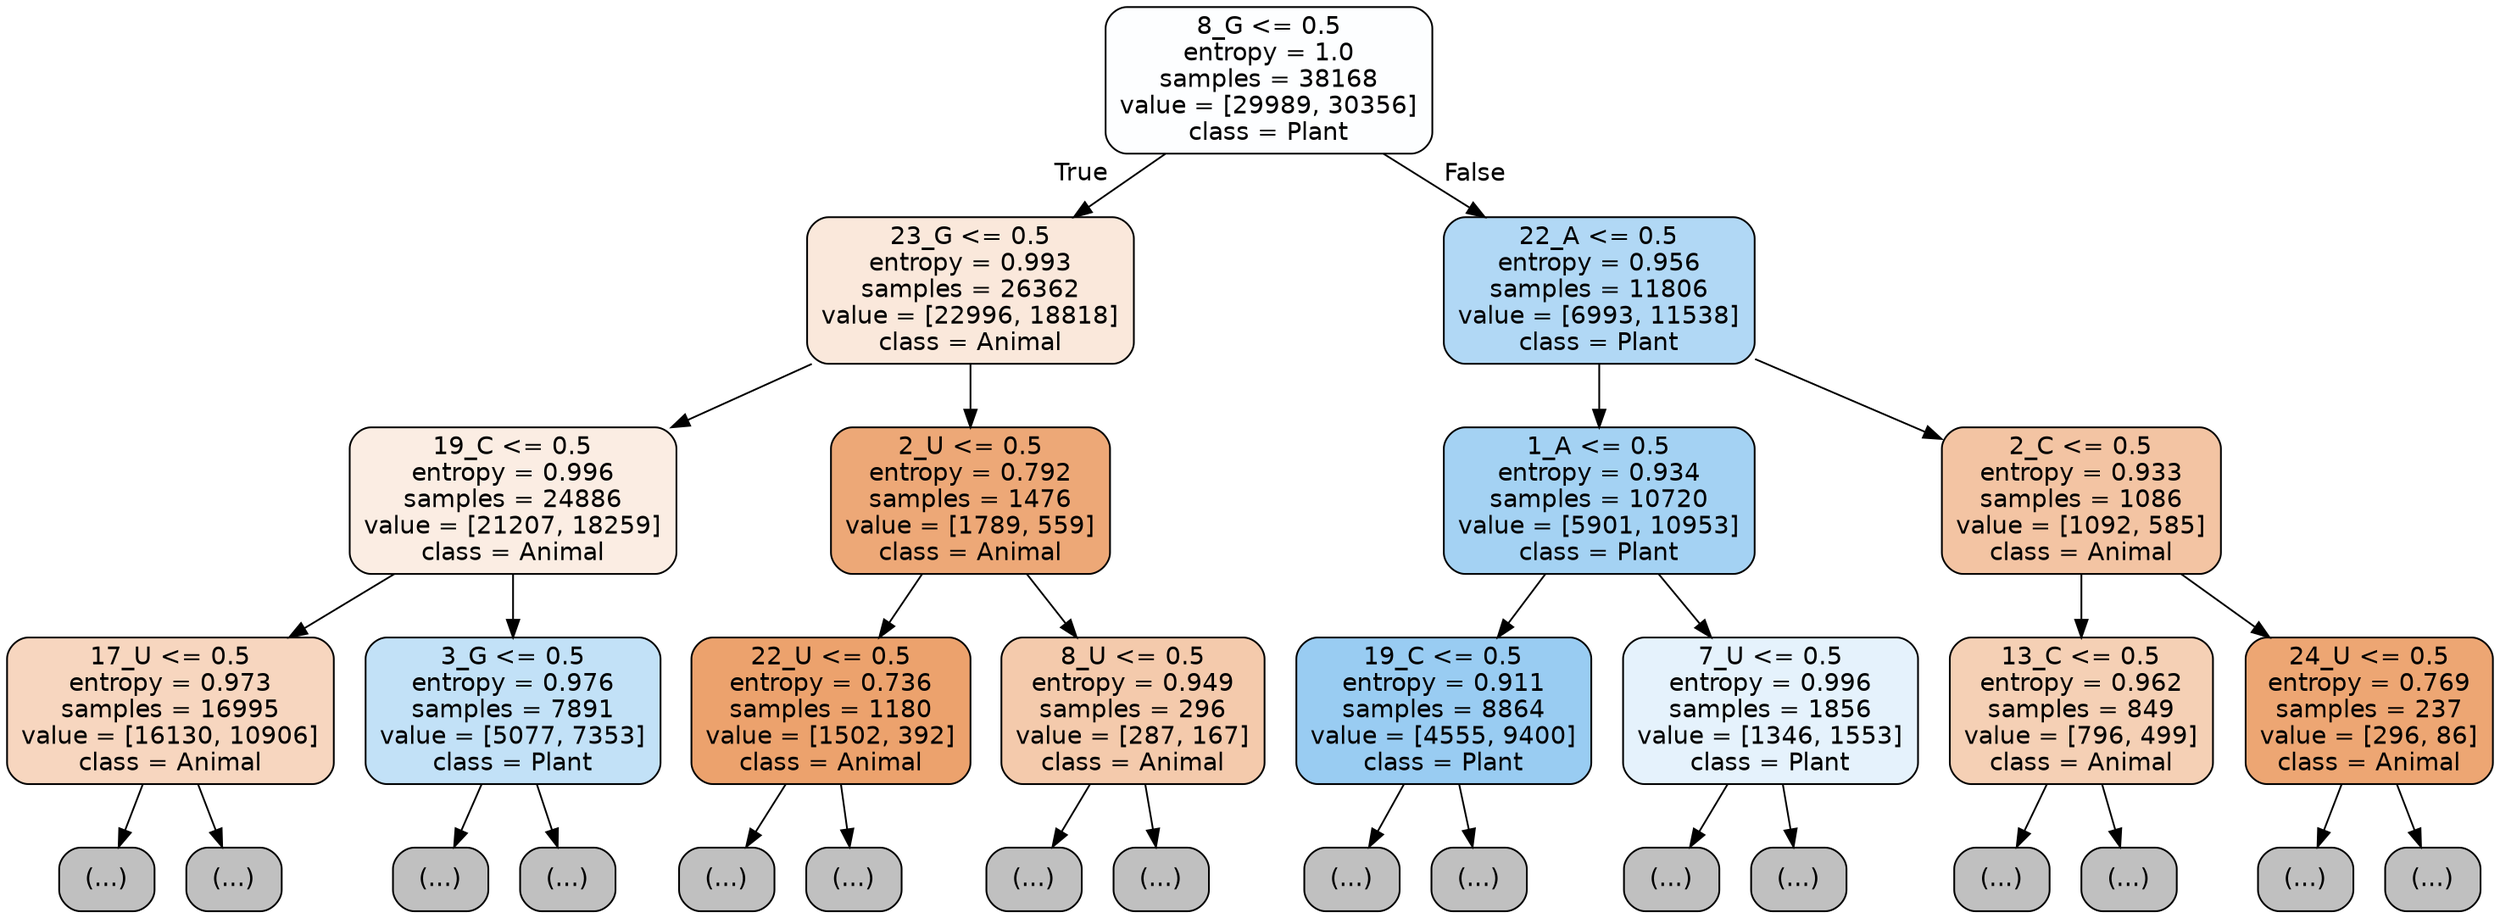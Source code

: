 digraph Tree {
node [shape=box, style="filled, rounded", color="black", fontname="helvetica"] ;
edge [fontname="helvetica"] ;
0 [label="8_G <= 0.5\nentropy = 1.0\nsamples = 38168\nvalue = [29989, 30356]\nclass = Plant", fillcolor="#fdfeff"] ;
1 [label="23_G <= 0.5\nentropy = 0.993\nsamples = 26362\nvalue = [22996, 18818]\nclass = Animal", fillcolor="#fae8db"] ;
0 -> 1 [labeldistance=2.5, labelangle=45, headlabel="True"] ;
2 [label="19_C <= 0.5\nentropy = 0.996\nsamples = 24886\nvalue = [21207, 18259]\nclass = Animal", fillcolor="#fbede3"] ;
1 -> 2 ;
3 [label="17_U <= 0.5\nentropy = 0.973\nsamples = 16995\nvalue = [16130, 10906]\nclass = Animal", fillcolor="#f7d6bf"] ;
2 -> 3 ;
4 [label="(...)", fillcolor="#C0C0C0"] ;
3 -> 4 ;
6277 [label="(...)", fillcolor="#C0C0C0"] ;
3 -> 6277 ;
8748 [label="3_G <= 0.5\nentropy = 0.976\nsamples = 7891\nvalue = [5077, 7353]\nclass = Plant", fillcolor="#c2e1f7"] ;
2 -> 8748 ;
8749 [label="(...)", fillcolor="#C0C0C0"] ;
8748 -> 8749 ;
10980 [label="(...)", fillcolor="#C0C0C0"] ;
8748 -> 10980 ;
11839 [label="2_U <= 0.5\nentropy = 0.792\nsamples = 1476\nvalue = [1789, 559]\nclass = Animal", fillcolor="#eda877"] ;
1 -> 11839 ;
11840 [label="22_U <= 0.5\nentropy = 0.736\nsamples = 1180\nvalue = [1502, 392]\nclass = Animal", fillcolor="#eca26d"] ;
11839 -> 11840 ;
11841 [label="(...)", fillcolor="#C0C0C0"] ;
11840 -> 11841 ;
12146 [label="(...)", fillcolor="#C0C0C0"] ;
11840 -> 12146 ;
12257 [label="8_U <= 0.5\nentropy = 0.949\nsamples = 296\nvalue = [287, 167]\nclass = Animal", fillcolor="#f4caac"] ;
11839 -> 12257 ;
12258 [label="(...)", fillcolor="#C0C0C0"] ;
12257 -> 12258 ;
12357 [label="(...)", fillcolor="#C0C0C0"] ;
12257 -> 12357 ;
12392 [label="22_A <= 0.5\nentropy = 0.956\nsamples = 11806\nvalue = [6993, 11538]\nclass = Plant", fillcolor="#b1d8f5"] ;
0 -> 12392 [labeldistance=2.5, labelangle=-45, headlabel="False"] ;
12393 [label="1_A <= 0.5\nentropy = 0.934\nsamples = 10720\nvalue = [5901, 10953]\nclass = Plant", fillcolor="#a4d2f3"] ;
12392 -> 12393 ;
12394 [label="19_C <= 0.5\nentropy = 0.911\nsamples = 8864\nvalue = [4555, 9400]\nclass = Plant", fillcolor="#99ccf2"] ;
12393 -> 12394 ;
12395 [label="(...)", fillcolor="#C0C0C0"] ;
12394 -> 12395 ;
14740 [label="(...)", fillcolor="#C0C0C0"] ;
12394 -> 14740 ;
15573 [label="7_U <= 0.5\nentropy = 0.996\nsamples = 1856\nvalue = [1346, 1553]\nclass = Plant", fillcolor="#e5f2fc"] ;
12393 -> 15573 ;
15574 [label="(...)", fillcolor="#C0C0C0"] ;
15573 -> 15574 ;
16263 [label="(...)", fillcolor="#C0C0C0"] ;
15573 -> 16263 ;
16550 [label="2_C <= 0.5\nentropy = 0.933\nsamples = 1086\nvalue = [1092, 585]\nclass = Animal", fillcolor="#f3c4a3"] ;
12392 -> 16550 ;
16551 [label="13_C <= 0.5\nentropy = 0.962\nsamples = 849\nvalue = [796, 499]\nclass = Animal", fillcolor="#f5d0b5"] ;
16550 -> 16551 ;
16552 [label="(...)", fillcolor="#C0C0C0"] ;
16551 -> 16552 ;
16847 [label="(...)", fillcolor="#C0C0C0"] ;
16551 -> 16847 ;
16938 [label="24_U <= 0.5\nentropy = 0.769\nsamples = 237\nvalue = [296, 86]\nclass = Animal", fillcolor="#eda673"] ;
16550 -> 16938 ;
16939 [label="(...)", fillcolor="#C0C0C0"] ;
16938 -> 16939 ;
17020 [label="(...)", fillcolor="#C0C0C0"] ;
16938 -> 17020 ;
}